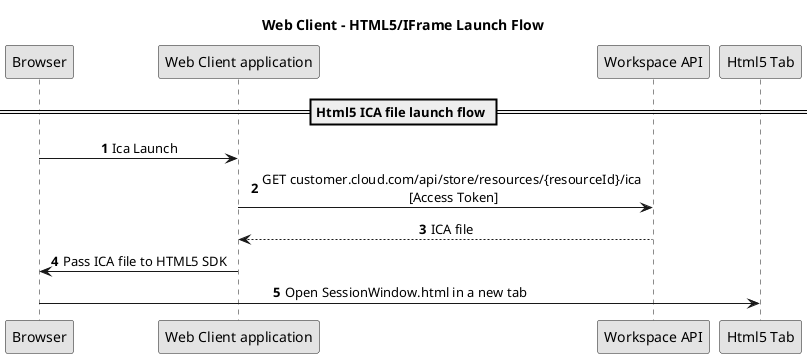 @startuml "html5-launch-flow"

title Web Client - HTML5/IFrame Launch Flow
skinparam DefaultTextAlignment Center
skinparam monochrome true
autonumber
participant "Browser" as browser 
participant "Web Client application" as wca
participant "Workspace API" as wspapi
participant "Html5 Tab" as tab 

== Html5 ICA file launch flow ==
browser -> wca : Ica Launch
wca -> wspapi : GET customer.cloud.com/api/store/resources/{resourceId}/ica\n [Access Token]
wspapi --> wca : ICA file
wca -> browser: Pass ICA file to HTML5 SDK
browser -> tab : Open SessionWindow.html in a new tab
@enduml
